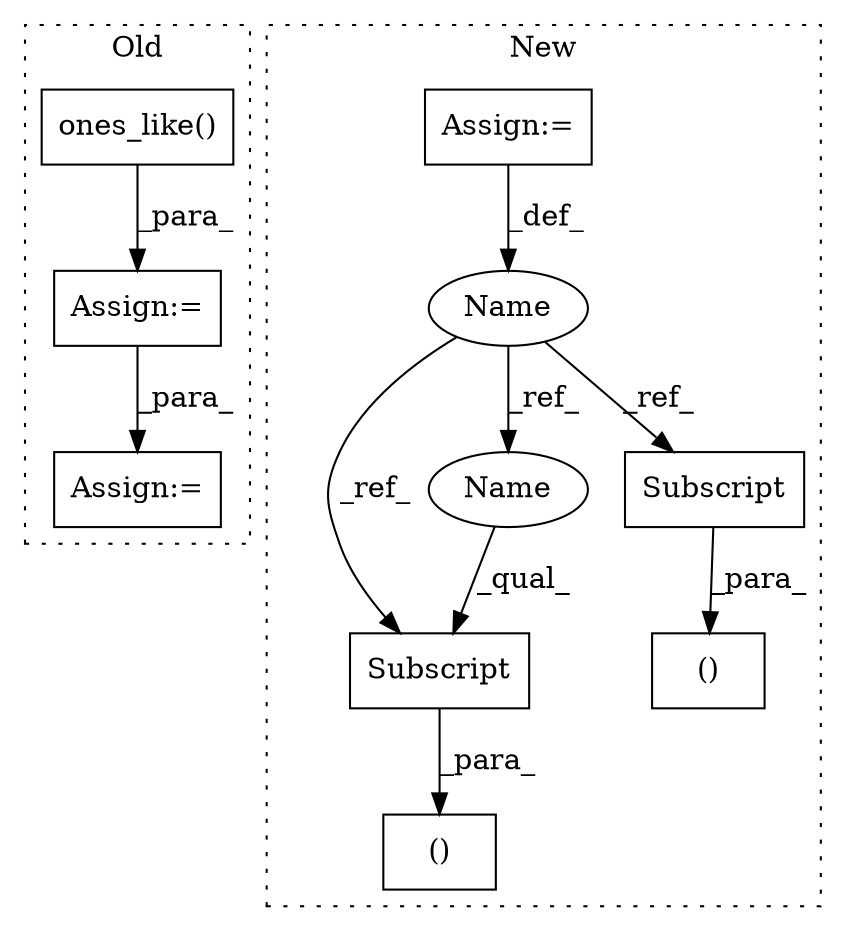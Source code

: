 digraph G {
subgraph cluster0 {
1 [label="ones_like()" a="75" s="5110,5140" l="16,19" shape="box"];
3 [label="Assign:=" a="68" s="5436" l="3" shape="box"];
4 [label="Assign:=" a="68" s="5107" l="3" shape="box"];
label = "Old";
style="dotted";
}
subgraph cluster1 {
2 [label="()" a="54" s="5511" l="3" shape="box"];
5 [label="Assign:=" a="68" s="5419" l="3" shape="box"];
6 [label="()" a="54" s="5606" l="3" shape="box"];
7 [label="Name" a="87" s="5406" l="13" shape="ellipse"];
8 [label="Subscript" a="63" s="5492,0" l="19,0" shape="box"];
9 [label="Subscript" a="63" s="5587,0" l="19,0" shape="box"];
10 [label="Name" a="87" s="5492" l="13" shape="ellipse"];
label = "New";
style="dotted";
}
1 -> 4 [label="_para_"];
4 -> 3 [label="_para_"];
5 -> 7 [label="_def_"];
7 -> 9 [label="_ref_"];
7 -> 10 [label="_ref_"];
7 -> 8 [label="_ref_"];
8 -> 2 [label="_para_"];
9 -> 6 [label="_para_"];
10 -> 8 [label="_qual_"];
}
